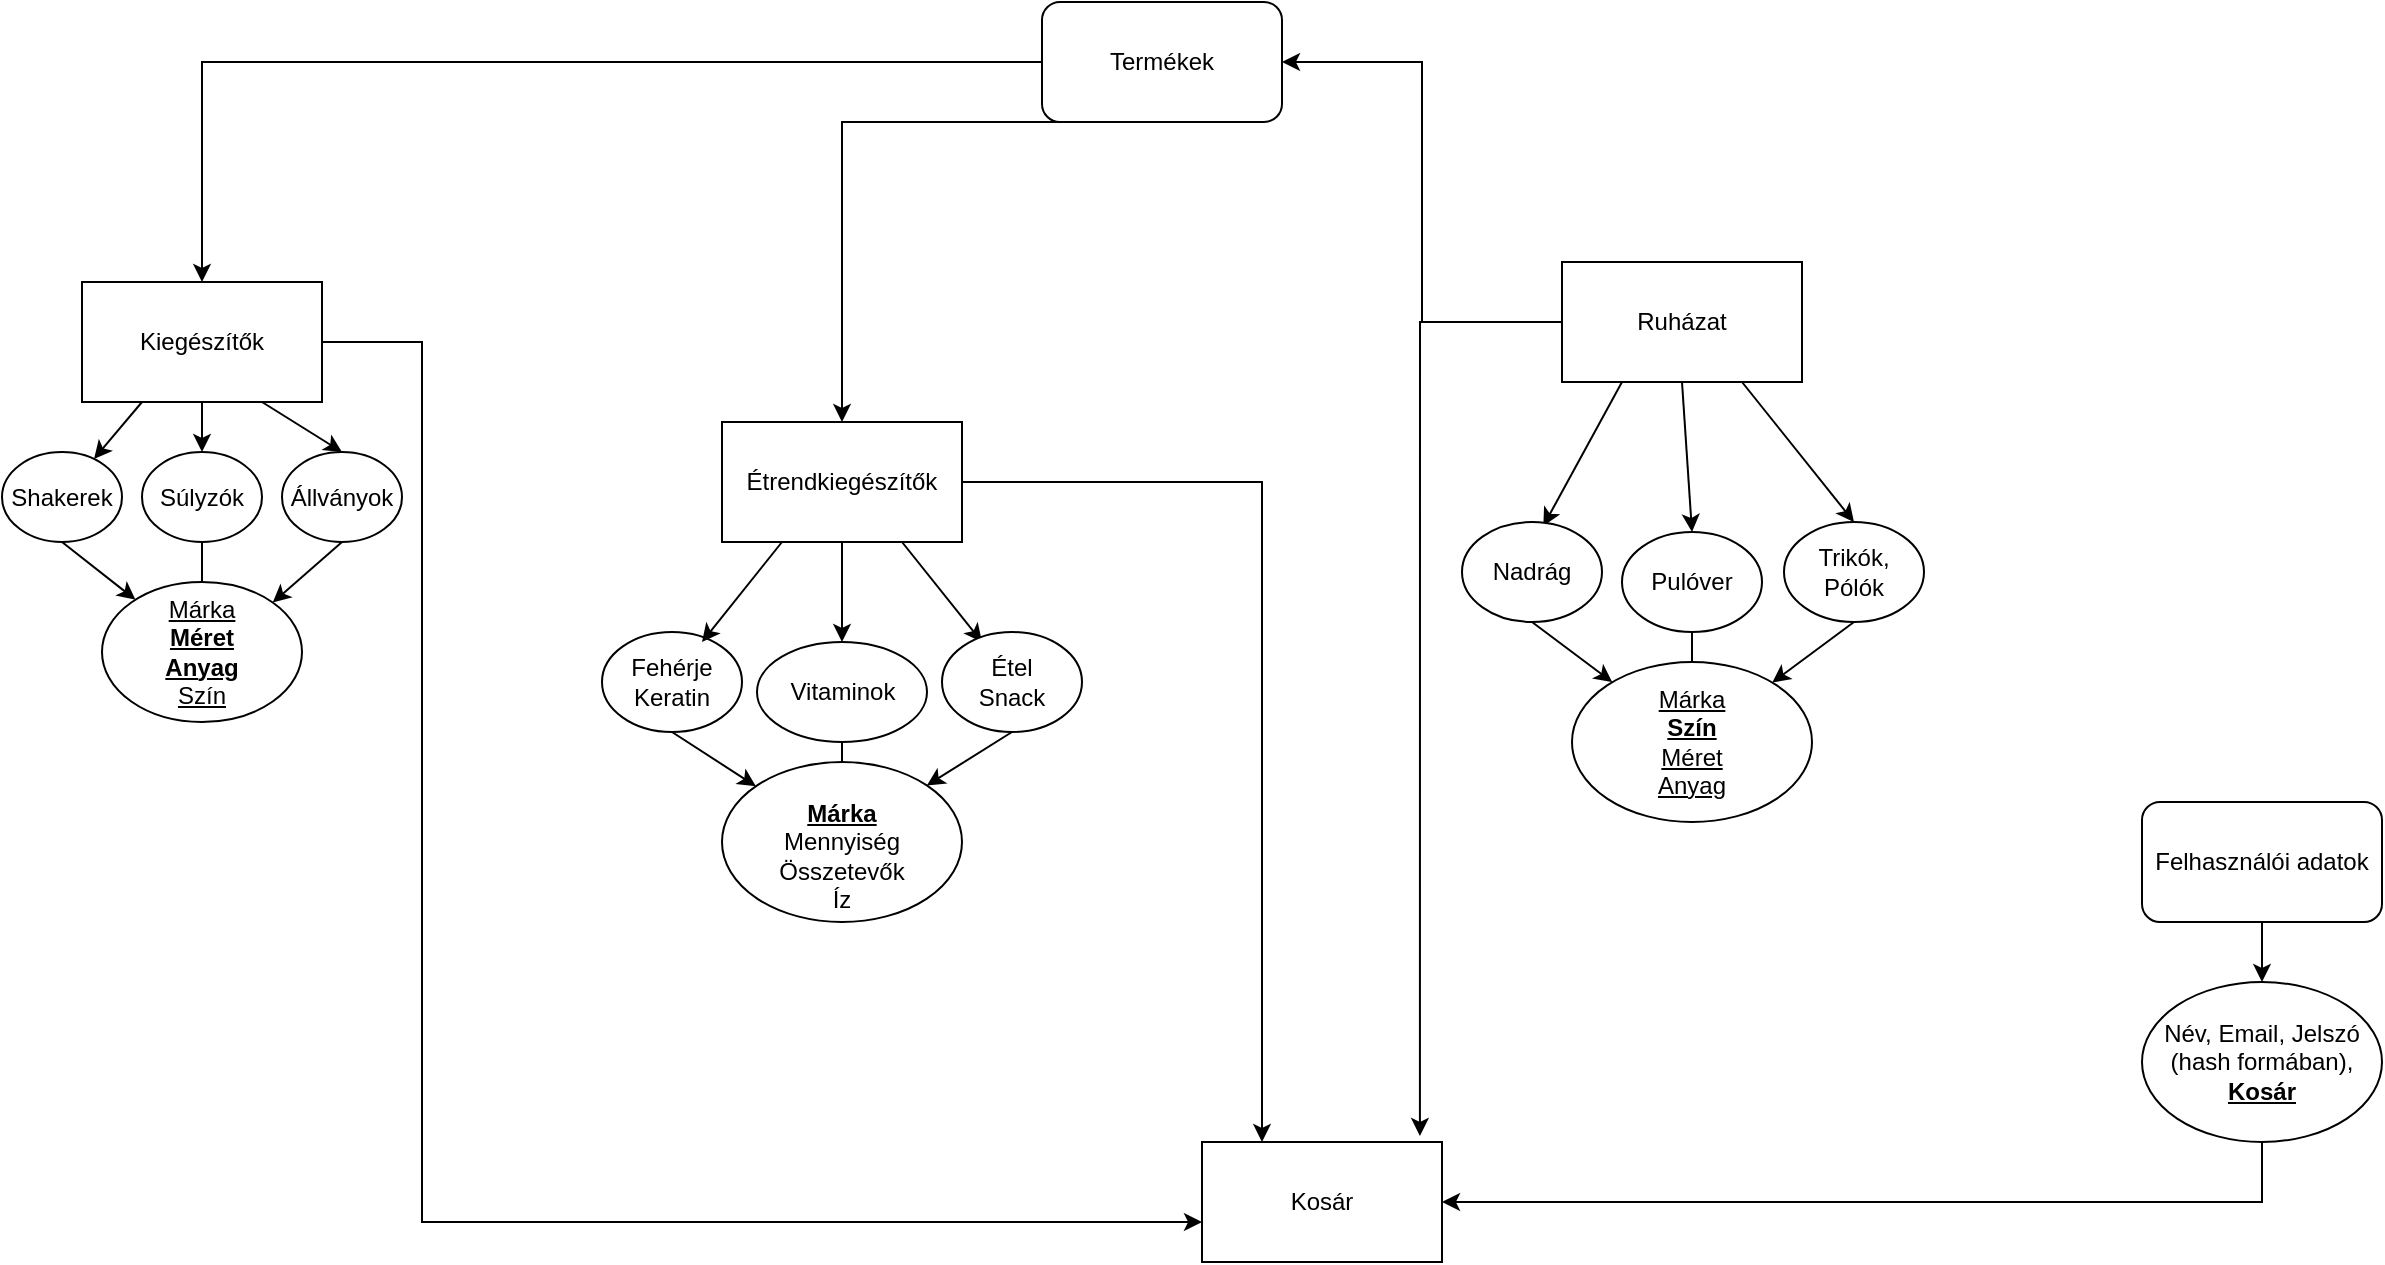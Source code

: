 <mxfile version="20.8.18"><diagram id="hxQIZPlE28Pws7Ar1di7" name="Page-1"><mxGraphModel dx="1639" dy="901" grid="1" gridSize="10" guides="1" tooltips="1" connect="1" arrows="1" fold="1" page="1" pageScale="1" pageWidth="850" pageHeight="1100" math="0" shadow="0"><root><mxCell id="0"/><mxCell id="1" parent="0"/><mxCell id="KfxEhT77AtV1FK86vXTE-6" value="" style="edgeStyle=orthogonalEdgeStyle;rounded=0;orthogonalLoop=1;jettySize=auto;html=1;entryX=0.5;entryY=0;entryDx=0;entryDy=0;" parent="1" source="KfxEhT77AtV1FK86vXTE-4" target="KfxEhT77AtV1FK86vXTE-7" edge="1"><mxGeometry relative="1" as="geometry"><mxPoint x="665" y="720" as="targetPoint"/></mxGeometry></mxCell><mxCell id="KfxEhT77AtV1FK86vXTE-4" value="Felhasználói adatok" style="rounded=1;whiteSpace=wrap;html=1;" parent="1" vertex="1"><mxGeometry x="1210" y="520" width="120" height="60" as="geometry"/></mxCell><mxCell id="KfxEhT77AtV1FK86vXTE-7" value="Név, Email, Jelszó (hash formában),&lt;br&gt;&lt;u&gt;&lt;b&gt;Kosár&lt;/b&gt;&lt;/u&gt;" style="ellipse;whiteSpace=wrap;html=1;" parent="1" vertex="1"><mxGeometry x="1210" y="610" width="120" height="80" as="geometry"/></mxCell><mxCell id="KfxEhT77AtV1FK86vXTE-19" style="edgeStyle=orthogonalEdgeStyle;rounded=0;orthogonalLoop=1;jettySize=auto;html=1;entryX=0.5;entryY=0;entryDx=0;entryDy=0;" parent="1" source="KfxEhT77AtV1FK86vXTE-13" target="EiCobBlLHMWGVFsXqbuU-6" edge="1"><mxGeometry relative="1" as="geometry"><mxPoint x="280" y="150" as="targetPoint"/><Array as="points"><mxPoint x="240" y="150"/></Array></mxGeometry></mxCell><mxCell id="KfxEhT77AtV1FK86vXTE-13" value="Termékek" style="rounded=1;whiteSpace=wrap;html=1;" parent="1" vertex="1"><mxGeometry x="660" y="120" width="120" height="60" as="geometry"/></mxCell><mxCell id="KfxEhT77AtV1FK86vXTE-64" style="edgeStyle=orthogonalEdgeStyle;rounded=0;orthogonalLoop=1;jettySize=auto;html=1;entryX=0;entryY=0.5;entryDx=0;entryDy=0;exitX=1;exitY=0.5;exitDx=0;exitDy=0;" parent="1" source="EiCobBlLHMWGVFsXqbuU-6" edge="1"><mxGeometry relative="1" as="geometry"><Array as="points"><mxPoint x="350" y="290"/><mxPoint x="350" y="730"/></Array><mxPoint x="350" y="520" as="sourcePoint"/><mxPoint x="740" y="730" as="targetPoint"/></mxGeometry></mxCell><mxCell id="EiCobBlLHMWGVFsXqbuU-2" value="Étrendkiegészítők" style="rounded=0;whiteSpace=wrap;html=1;" vertex="1" parent="1"><mxGeometry x="500" y="330" width="120" height="60" as="geometry"/></mxCell><mxCell id="EiCobBlLHMWGVFsXqbuU-29" style="edgeStyle=orthogonalEdgeStyle;rounded=0;orthogonalLoop=1;jettySize=auto;html=1;entryX=0.908;entryY=-0.05;entryDx=0;entryDy=0;entryPerimeter=0;" edge="1" parent="1" source="EiCobBlLHMWGVFsXqbuU-3" target="EiCobBlLHMWGVFsXqbuU-4"><mxGeometry relative="1" as="geometry"/></mxCell><mxCell id="EiCobBlLHMWGVFsXqbuU-30" style="edgeStyle=orthogonalEdgeStyle;rounded=0;orthogonalLoop=1;jettySize=auto;html=1;entryX=1;entryY=0.5;entryDx=0;entryDy=0;" edge="1" parent="1" source="EiCobBlLHMWGVFsXqbuU-3" target="KfxEhT77AtV1FK86vXTE-13"><mxGeometry relative="1" as="geometry"/></mxCell><mxCell id="EiCobBlLHMWGVFsXqbuU-3" value="Ruházat" style="rounded=0;whiteSpace=wrap;html=1;" vertex="1" parent="1"><mxGeometry x="920" y="250" width="120" height="60" as="geometry"/></mxCell><mxCell id="EiCobBlLHMWGVFsXqbuU-4" value="Kosár" style="rounded=0;whiteSpace=wrap;html=1;" vertex="1" parent="1"><mxGeometry x="740" y="690" width="120" height="60" as="geometry"/></mxCell><mxCell id="EiCobBlLHMWGVFsXqbuU-5" value="" style="endArrow=classic;html=1;rounded=0;exitX=0.5;exitY=1;exitDx=0;exitDy=0;entryX=1;entryY=0.5;entryDx=0;entryDy=0;" edge="1" parent="1" source="KfxEhT77AtV1FK86vXTE-7" target="EiCobBlLHMWGVFsXqbuU-4"><mxGeometry width="50" height="50" relative="1" as="geometry"><mxPoint x="680" y="420" as="sourcePoint"/><mxPoint x="730" y="370" as="targetPoint"/><Array as="points"><mxPoint x="1270" y="720"/></Array></mxGeometry></mxCell><mxCell id="EiCobBlLHMWGVFsXqbuU-6" value="Kiegészítők" style="rounded=0;whiteSpace=wrap;html=1;" vertex="1" parent="1"><mxGeometry x="180" y="260" width="120" height="60" as="geometry"/></mxCell><mxCell id="EiCobBlLHMWGVFsXqbuU-7" value="" style="endArrow=classic;html=1;rounded=0;exitX=0.5;exitY=1;exitDx=0;exitDy=0;entryX=0.5;entryY=0;entryDx=0;entryDy=0;" edge="1" parent="1" source="KfxEhT77AtV1FK86vXTE-13" target="EiCobBlLHMWGVFsXqbuU-2"><mxGeometry width="50" height="50" relative="1" as="geometry"><mxPoint x="680" y="420" as="sourcePoint"/><mxPoint x="730" y="370" as="targetPoint"/><Array as="points"><mxPoint x="560" y="180"/></Array></mxGeometry></mxCell><mxCell id="EiCobBlLHMWGVFsXqbuU-8" value="" style="endArrow=classic;html=1;rounded=0;exitX=0.5;exitY=1;exitDx=0;exitDy=0;" edge="1" parent="1" source="EiCobBlLHMWGVFsXqbuU-2"><mxGeometry width="50" height="50" relative="1" as="geometry"><mxPoint x="680" y="420" as="sourcePoint"/><mxPoint x="560" y="440" as="targetPoint"/></mxGeometry></mxCell><mxCell id="EiCobBlLHMWGVFsXqbuU-14" value="Fehérje&lt;br&gt;Keratin" style="ellipse;whiteSpace=wrap;html=1;" vertex="1" parent="1"><mxGeometry x="440" y="435" width="70" height="50" as="geometry"/></mxCell><mxCell id="EiCobBlLHMWGVFsXqbuU-15" value="Vitaminok" style="ellipse;whiteSpace=wrap;html=1;" vertex="1" parent="1"><mxGeometry x="517.5" y="440" width="85" height="50" as="geometry"/></mxCell><mxCell id="EiCobBlLHMWGVFsXqbuU-17" value="" style="endArrow=classic;html=1;rounded=0;exitX=0.75;exitY=1;exitDx=0;exitDy=0;" edge="1" parent="1" source="EiCobBlLHMWGVFsXqbuU-2"><mxGeometry width="50" height="50" relative="1" as="geometry"><mxPoint x="680" y="420" as="sourcePoint"/><mxPoint x="630" y="440" as="targetPoint"/></mxGeometry></mxCell><mxCell id="EiCobBlLHMWGVFsXqbuU-18" value="" style="endArrow=classic;html=1;rounded=0;exitX=0.25;exitY=1;exitDx=0;exitDy=0;" edge="1" parent="1" source="EiCobBlLHMWGVFsXqbuU-2"><mxGeometry width="50" height="50" relative="1" as="geometry"><mxPoint x="600" y="400" as="sourcePoint"/><mxPoint x="490" y="440" as="targetPoint"/></mxGeometry></mxCell><mxCell id="EiCobBlLHMWGVFsXqbuU-21" value="Étel&lt;br&gt;Snack" style="ellipse;whiteSpace=wrap;html=1;" vertex="1" parent="1"><mxGeometry x="610" y="435" width="70" height="50" as="geometry"/></mxCell><mxCell id="EiCobBlLHMWGVFsXqbuU-22" value="" style="endArrow=classic;html=1;rounded=0;exitX=1;exitY=0.5;exitDx=0;exitDy=0;entryX=0.25;entryY=0;entryDx=0;entryDy=0;" edge="1" parent="1" source="EiCobBlLHMWGVFsXqbuU-2" target="EiCobBlLHMWGVFsXqbuU-4"><mxGeometry width="50" height="50" relative="1" as="geometry"><mxPoint x="680" y="410" as="sourcePoint"/><mxPoint x="730" y="360" as="targetPoint"/><Array as="points"><mxPoint x="770" y="360"/></Array></mxGeometry></mxCell><mxCell id="EiCobBlLHMWGVFsXqbuU-25" value="" style="endArrow=classic;html=1;rounded=0;exitX=0.5;exitY=1;exitDx=0;exitDy=0;" edge="1" parent="1" source="EiCobBlLHMWGVFsXqbuU-14" target="EiCobBlLHMWGVFsXqbuU-26"><mxGeometry width="50" height="50" relative="1" as="geometry"><mxPoint x="680" y="410" as="sourcePoint"/><mxPoint x="540" y="540" as="targetPoint"/></mxGeometry></mxCell><mxCell id="EiCobBlLHMWGVFsXqbuU-26" value="&lt;br&gt;&lt;b&gt;&lt;u&gt;Márka&lt;/u&gt;&lt;/b&gt;&lt;br&gt;Mennyiség&lt;br&gt;Összetevők&lt;br&gt;Íz" style="ellipse;whiteSpace=wrap;html=1;fontStyle=0" vertex="1" parent="1"><mxGeometry x="500" y="500" width="120" height="80" as="geometry"/></mxCell><mxCell id="EiCobBlLHMWGVFsXqbuU-27" value="" style="endArrow=classic;html=1;rounded=0;exitX=0.5;exitY=1;exitDx=0;exitDy=0;entryX=1;entryY=0;entryDx=0;entryDy=0;" edge="1" parent="1" source="EiCobBlLHMWGVFsXqbuU-21" target="EiCobBlLHMWGVFsXqbuU-26"><mxGeometry width="50" height="50" relative="1" as="geometry"><mxPoint x="680" y="410" as="sourcePoint"/><mxPoint x="730" y="360" as="targetPoint"/></mxGeometry></mxCell><mxCell id="EiCobBlLHMWGVFsXqbuU-28" value="" style="endArrow=none;html=1;rounded=0;exitX=0.5;exitY=1;exitDx=0;exitDy=0;entryX=0.5;entryY=0;entryDx=0;entryDy=0;" edge="1" parent="1" source="EiCobBlLHMWGVFsXqbuU-15" target="EiCobBlLHMWGVFsXqbuU-26"><mxGeometry width="50" height="50" relative="1" as="geometry"><mxPoint x="680" y="410" as="sourcePoint"/><mxPoint x="730" y="360" as="targetPoint"/></mxGeometry></mxCell><mxCell id="EiCobBlLHMWGVFsXqbuU-31" value="" style="endArrow=classic;html=1;rounded=0;exitX=0.25;exitY=1;exitDx=0;exitDy=0;entryX=0.581;entryY=0.04;entryDx=0;entryDy=0;entryPerimeter=0;" edge="1" parent="1" source="EiCobBlLHMWGVFsXqbuU-3" target="EiCobBlLHMWGVFsXqbuU-34"><mxGeometry width="50" height="50" relative="1" as="geometry"><mxPoint x="920" y="520" as="sourcePoint"/><mxPoint x="910" y="380" as="targetPoint"/></mxGeometry></mxCell><mxCell id="EiCobBlLHMWGVFsXqbuU-32" value="" style="endArrow=classic;html=1;rounded=0;exitX=0.5;exitY=1;exitDx=0;exitDy=0;entryX=0.5;entryY=0;entryDx=0;entryDy=0;" edge="1" parent="1" source="EiCobBlLHMWGVFsXqbuU-3" target="EiCobBlLHMWGVFsXqbuU-35"><mxGeometry width="50" height="50" relative="1" as="geometry"><mxPoint x="960" y="320" as="sourcePoint"/><mxPoint x="980" y="380" as="targetPoint"/></mxGeometry></mxCell><mxCell id="EiCobBlLHMWGVFsXqbuU-33" value="" style="endArrow=classic;html=1;rounded=0;exitX=0.75;exitY=1;exitDx=0;exitDy=0;entryX=0.5;entryY=0;entryDx=0;entryDy=0;" edge="1" parent="1" source="EiCobBlLHMWGVFsXqbuU-3" target="EiCobBlLHMWGVFsXqbuU-36"><mxGeometry width="50" height="50" relative="1" as="geometry"><mxPoint x="970" y="330" as="sourcePoint"/><mxPoint x="1030" y="380" as="targetPoint"/></mxGeometry></mxCell><mxCell id="EiCobBlLHMWGVFsXqbuU-34" value="Nadrág" style="ellipse;whiteSpace=wrap;html=1;" vertex="1" parent="1"><mxGeometry x="870" y="380" width="70" height="50" as="geometry"/></mxCell><mxCell id="EiCobBlLHMWGVFsXqbuU-35" value="Pulóver" style="ellipse;whiteSpace=wrap;html=1;" vertex="1" parent="1"><mxGeometry x="950" y="385" width="70" height="50" as="geometry"/></mxCell><mxCell id="EiCobBlLHMWGVFsXqbuU-36" value="Trikók, Pólók" style="ellipse;whiteSpace=wrap;html=1;" vertex="1" parent="1"><mxGeometry x="1031" y="380" width="70" height="50" as="geometry"/></mxCell><mxCell id="EiCobBlLHMWGVFsXqbuU-38" value="" style="endArrow=classic;html=1;rounded=0;exitX=0.5;exitY=1;exitDx=0;exitDy=0;" edge="1" parent="1" source="EiCobBlLHMWGVFsXqbuU-34" target="EiCobBlLHMWGVFsXqbuU-39"><mxGeometry width="50" height="50" relative="1" as="geometry"><mxPoint x="920" y="510" as="sourcePoint"/><mxPoint x="905" y="460" as="targetPoint"/></mxGeometry></mxCell><mxCell id="EiCobBlLHMWGVFsXqbuU-39" value="&lt;u&gt;Márka&lt;/u&gt;&lt;br&gt;&lt;u&gt;&lt;b&gt;Szín&lt;/b&gt;&lt;br&gt;Méret&lt;br&gt;Anyag&lt;/u&gt;" style="ellipse;whiteSpace=wrap;html=1;" vertex="1" parent="1"><mxGeometry x="925" y="450" width="120" height="80" as="geometry"/></mxCell><mxCell id="EiCobBlLHMWGVFsXqbuU-40" value="" style="endArrow=classic;html=1;rounded=0;exitX=0.5;exitY=1;exitDx=0;exitDy=0;" edge="1" parent="1" source="EiCobBlLHMWGVFsXqbuU-36" target="EiCobBlLHMWGVFsXqbuU-39"><mxGeometry width="50" height="50" relative="1" as="geometry"><mxPoint x="920" y="510" as="sourcePoint"/><mxPoint x="970" y="460" as="targetPoint"/></mxGeometry></mxCell><mxCell id="EiCobBlLHMWGVFsXqbuU-41" value="" style="endArrow=none;html=1;rounded=0;entryX=0.5;entryY=1;entryDx=0;entryDy=0;exitX=0.5;exitY=0;exitDx=0;exitDy=0;" edge="1" parent="1" source="EiCobBlLHMWGVFsXqbuU-39" target="EiCobBlLHMWGVFsXqbuU-35"><mxGeometry width="50" height="50" relative="1" as="geometry"><mxPoint x="920" y="510" as="sourcePoint"/><mxPoint x="970" y="460" as="targetPoint"/></mxGeometry></mxCell><mxCell id="EiCobBlLHMWGVFsXqbuU-42" value="" style="endArrow=classic;html=1;rounded=0;exitX=0.25;exitY=1;exitDx=0;exitDy=0;" edge="1" parent="1" source="EiCobBlLHMWGVFsXqbuU-6" target="EiCobBlLHMWGVFsXqbuU-43"><mxGeometry width="50" height="50" relative="1" as="geometry"><mxPoint x="460" y="440" as="sourcePoint"/><mxPoint x="170" y="380" as="targetPoint"/></mxGeometry></mxCell><mxCell id="EiCobBlLHMWGVFsXqbuU-43" value="Shakerek" style="ellipse;whiteSpace=wrap;html=1;" vertex="1" parent="1"><mxGeometry x="140" y="345" width="60" height="45" as="geometry"/></mxCell><mxCell id="EiCobBlLHMWGVFsXqbuU-44" value="Súlyzók" style="ellipse;whiteSpace=wrap;html=1;" vertex="1" parent="1"><mxGeometry x="210" y="345" width="60" height="45" as="geometry"/></mxCell><mxCell id="EiCobBlLHMWGVFsXqbuU-45" value="Állványok" style="ellipse;whiteSpace=wrap;html=1;" vertex="1" parent="1"><mxGeometry x="280" y="345" width="60" height="45" as="geometry"/></mxCell><mxCell id="EiCobBlLHMWGVFsXqbuU-46" value="" style="endArrow=classic;html=1;rounded=0;exitX=0.5;exitY=1;exitDx=0;exitDy=0;entryX=0.5;entryY=0;entryDx=0;entryDy=0;" edge="1" parent="1" source="EiCobBlLHMWGVFsXqbuU-6" target="EiCobBlLHMWGVFsXqbuU-44"><mxGeometry width="50" height="50" relative="1" as="geometry"><mxPoint x="460" y="440" as="sourcePoint"/><mxPoint x="510" y="390" as="targetPoint"/></mxGeometry></mxCell><mxCell id="EiCobBlLHMWGVFsXqbuU-47" value="" style="endArrow=classic;html=1;rounded=0;exitX=0.75;exitY=1;exitDx=0;exitDy=0;entryX=0.5;entryY=0;entryDx=0;entryDy=0;" edge="1" parent="1" source="EiCobBlLHMWGVFsXqbuU-6" target="EiCobBlLHMWGVFsXqbuU-45"><mxGeometry width="50" height="50" relative="1" as="geometry"><mxPoint x="460" y="440" as="sourcePoint"/><mxPoint x="510" y="390" as="targetPoint"/></mxGeometry></mxCell><mxCell id="EiCobBlLHMWGVFsXqbuU-48" value="" style="endArrow=classic;html=1;rounded=0;exitX=0.5;exitY=1;exitDx=0;exitDy=0;" edge="1" parent="1" source="EiCobBlLHMWGVFsXqbuU-43" target="EiCobBlLHMWGVFsXqbuU-49"><mxGeometry width="50" height="50" relative="1" as="geometry"><mxPoint x="480" y="430" as="sourcePoint"/><mxPoint x="220" y="430" as="targetPoint"/></mxGeometry></mxCell><mxCell id="EiCobBlLHMWGVFsXqbuU-49" value="&lt;u&gt;Márka&lt;/u&gt;&lt;br&gt;&lt;u style=&quot;font-weight: bold;&quot;&gt;Méret&lt;/u&gt;&lt;br&gt;&lt;b&gt;&lt;u&gt;Anyag&lt;br&gt;&lt;/u&gt;&lt;/b&gt;&lt;u&gt;Szín&lt;/u&gt;" style="ellipse;whiteSpace=wrap;html=1;" vertex="1" parent="1"><mxGeometry x="190" y="410" width="100" height="70" as="geometry"/></mxCell><mxCell id="EiCobBlLHMWGVFsXqbuU-50" value="" style="endArrow=classic;html=1;rounded=0;exitX=0.5;exitY=1;exitDx=0;exitDy=0;entryX=1;entryY=0;entryDx=0;entryDy=0;" edge="1" parent="1" source="EiCobBlLHMWGVFsXqbuU-45" target="EiCobBlLHMWGVFsXqbuU-49"><mxGeometry width="50" height="50" relative="1" as="geometry"><mxPoint x="480" y="430" as="sourcePoint"/><mxPoint x="530" y="380" as="targetPoint"/></mxGeometry></mxCell><mxCell id="EiCobBlLHMWGVFsXqbuU-51" value="" style="endArrow=none;html=1;rounded=0;exitX=0.5;exitY=1;exitDx=0;exitDy=0;entryX=0.5;entryY=0;entryDx=0;entryDy=0;" edge="1" parent="1" source="EiCobBlLHMWGVFsXqbuU-44" target="EiCobBlLHMWGVFsXqbuU-49"><mxGeometry width="50" height="50" relative="1" as="geometry"><mxPoint x="480" y="430" as="sourcePoint"/><mxPoint x="530" y="380" as="targetPoint"/></mxGeometry></mxCell></root></mxGraphModel></diagram></mxfile>